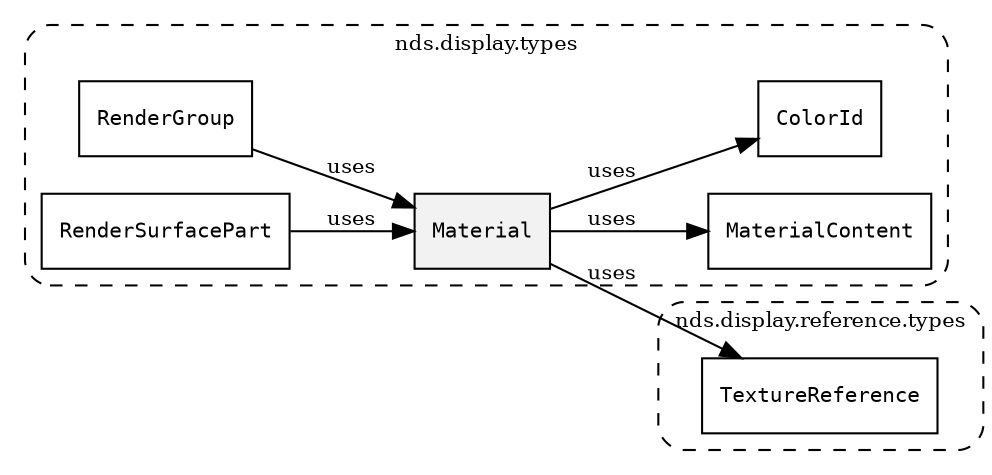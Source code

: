 /**
 * This dot file creates symbol collaboration diagram for Material.
 */
digraph ZSERIO
{
    node [shape=box, fontsize=10];
    rankdir="LR";
    fontsize=10;
    tooltip="Material collaboration diagram";

    subgraph "cluster_nds.display.types"
    {
        style="dashed, rounded";
        label="nds.display.types";
        tooltip="Package nds.display.types";
        href="../../../content/packages/nds.display.types.html#Package-nds-display-types";
        target="_parent";

        "Material" [style="filled", fillcolor="#0000000D", target="_parent", label=<<font face="monospace"><table align="center" border="0" cellspacing="0" cellpadding="0"><tr><td href="../../../content/packages/nds.display.types.html#Structure-Material" title="Structure defined in nds.display.types">Material</td></tr></table></font>>];
        "MaterialContent" [target="_parent", label=<<font face="monospace"><table align="center" border="0" cellspacing="0" cellpadding="0"><tr><td href="../../../content/packages/nds.display.types.html#Structure-MaterialContent" title="Structure defined in nds.display.types">MaterialContent</td></tr></table></font>>];
        "ColorId" [target="_parent", label=<<font face="monospace"><table align="center" border="0" cellspacing="0" cellpadding="0"><tr><td href="../../../content/packages/nds.display.types.html#Subtype-ColorId" title="Subtype defined in nds.display.types">ColorId</td></tr></table></font>>];
        "RenderGroup" [target="_parent", label=<<font face="monospace"><table align="center" border="0" cellspacing="0" cellpadding="0"><tr><td href="../../../content/packages/nds.display.types.html#Structure-RenderGroup" title="Structure defined in nds.display.types">RenderGroup</td></tr></table></font>>];
        "RenderSurfacePart" [target="_parent", label=<<font face="monospace"><table align="center" border="0" cellspacing="0" cellpadding="0"><tr><td href="../../../content/packages/nds.display.types.html#Structure-RenderSurfacePart" title="Structure defined in nds.display.types">RenderSurfacePart</td></tr></table></font>>];
    }

    subgraph "cluster_nds.display.reference.types"
    {
        style="dashed, rounded";
        label="nds.display.reference.types";
        tooltip="Package nds.display.reference.types";
        href="../../../content/packages/nds.display.reference.types.html#Package-nds-display-reference-types";
        target="_parent";

        "TextureReference" [target="_parent", label=<<font face="monospace"><table align="center" border="0" cellspacing="0" cellpadding="0"><tr><td href="../../../content/packages/nds.display.reference.types.html#Structure-TextureReference" title="Structure defined in nds.display.reference.types">TextureReference</td></tr></table></font>>];
    }

    "Material" -> "MaterialContent" [label="uses", fontsize=10];
    "Material" -> "ColorId" [label="uses", fontsize=10];
    "Material" -> "TextureReference" [label="uses", fontsize=10];
    "RenderGroup" -> "Material" [label="uses", fontsize=10];
    "RenderSurfacePart" -> "Material" [label="uses", fontsize=10];
}
